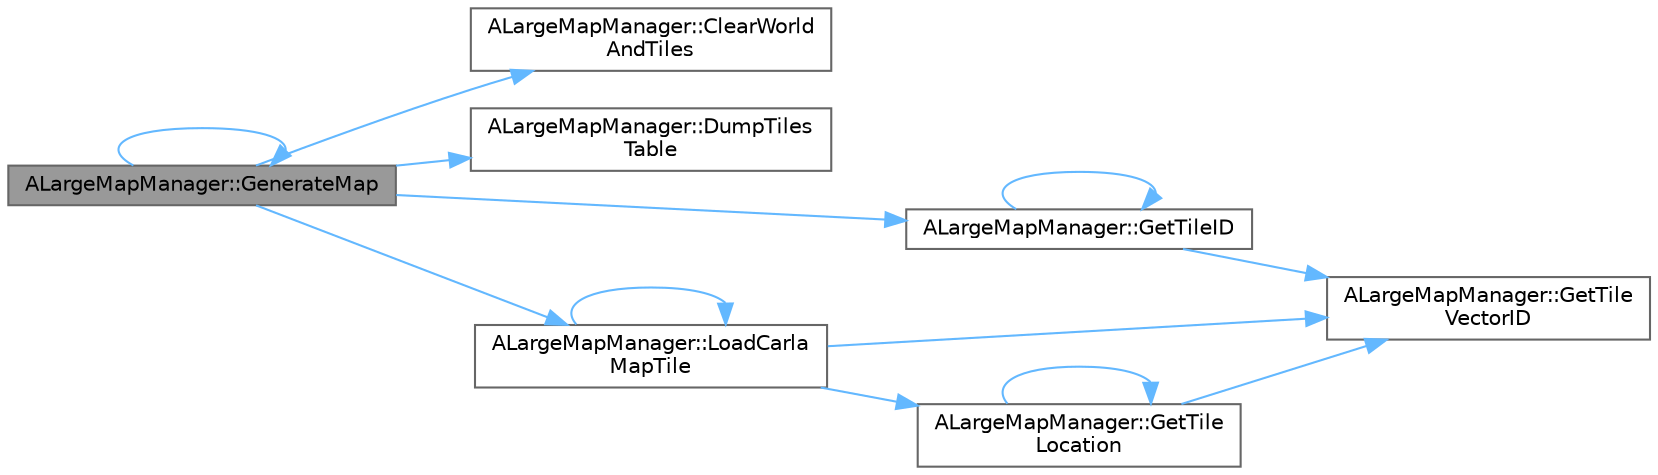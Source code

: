 digraph "ALargeMapManager::GenerateMap"
{
 // INTERACTIVE_SVG=YES
 // LATEX_PDF_SIZE
  bgcolor="transparent";
  edge [fontname=Helvetica,fontsize=10,labelfontname=Helvetica,labelfontsize=10];
  node [fontname=Helvetica,fontsize=10,shape=box,height=0.2,width=0.4];
  rankdir="LR";
  Node1 [id="Node000001",label="ALargeMapManager::GenerateMap",height=0.2,width=0.4,color="gray40", fillcolor="grey60", style="filled", fontcolor="black",tooltip=" "];
  Node1 -> Node2 [id="edge1_Node000001_Node000002",color="steelblue1",style="solid",tooltip=" "];
  Node2 [id="Node000002",label="ALargeMapManager::ClearWorld\lAndTiles",height=0.2,width=0.4,color="grey40", fillcolor="white", style="filled",URL="$d9/d4b/classALargeMapManager.html#ad03fa98b164f8cc14fa4ac509679adf7",tooltip=" "];
  Node1 -> Node3 [id="edge2_Node000001_Node000003",color="steelblue1",style="solid",tooltip=" "];
  Node3 [id="Node000003",label="ALargeMapManager::DumpTiles\lTable",height=0.2,width=0.4,color="grey40", fillcolor="white", style="filled",URL="$d9/d4b/classALargeMapManager.html#a48e392e7b7a83bd34d55aa0ac5d98e68",tooltip=" "];
  Node1 -> Node1 [id="edge3_Node000001_Node000001",color="steelblue1",style="solid",tooltip=" "];
  Node1 -> Node4 [id="edge4_Node000001_Node000004",color="steelblue1",style="solid",tooltip=" "];
  Node4 [id="Node000004",label="ALargeMapManager::GetTileID",height=0.2,width=0.4,color="grey40", fillcolor="white", style="filled",URL="$d9/d4b/classALargeMapManager.html#a719578eff1513ef2ab1993349ea6db52",tooltip="From a given location it retrieves the TileID that covers that area"];
  Node4 -> Node4 [id="edge5_Node000004_Node000004",color="steelblue1",style="solid",tooltip=" "];
  Node4 -> Node5 [id="edge6_Node000004_Node000005",color="steelblue1",style="solid",tooltip=" "];
  Node5 [id="Node000005",label="ALargeMapManager::GetTile\lVectorID",height=0.2,width=0.4,color="grey40", fillcolor="white", style="filled",URL="$d9/d4b/classALargeMapManager.html#a53d7481bf584f8c3f39c6d8b744084e6",tooltip=" "];
  Node1 -> Node6 [id="edge7_Node000001_Node000006",color="steelblue1",style="solid",tooltip=" "];
  Node6 [id="Node000006",label="ALargeMapManager::LoadCarla\lMapTile",height=0.2,width=0.4,color="grey40", fillcolor="white", style="filled",URL="$d9/d4b/classALargeMapManager.html#a10e0045ea0d180df61e9843b386e3abc",tooltip=" "];
  Node6 -> Node7 [id="edge8_Node000006_Node000007",color="steelblue1",style="solid",tooltip=" "];
  Node7 [id="Node000007",label="ALargeMapManager::GetTile\lLocation",height=0.2,width=0.4,color="grey40", fillcolor="white", style="filled",URL="$d9/d4b/classALargeMapManager.html#abafa68f43a194e756c22a34bac95a84f",tooltip=" "];
  Node7 -> Node7 [id="edge9_Node000007_Node000007",color="steelblue1",style="solid",tooltip=" "];
  Node7 -> Node5 [id="edge10_Node000007_Node000005",color="steelblue1",style="solid",tooltip=" "];
  Node6 -> Node5 [id="edge11_Node000006_Node000005",color="steelblue1",style="solid",tooltip=" "];
  Node6 -> Node6 [id="edge12_Node000006_Node000006",color="steelblue1",style="solid",tooltip=" "];
}
